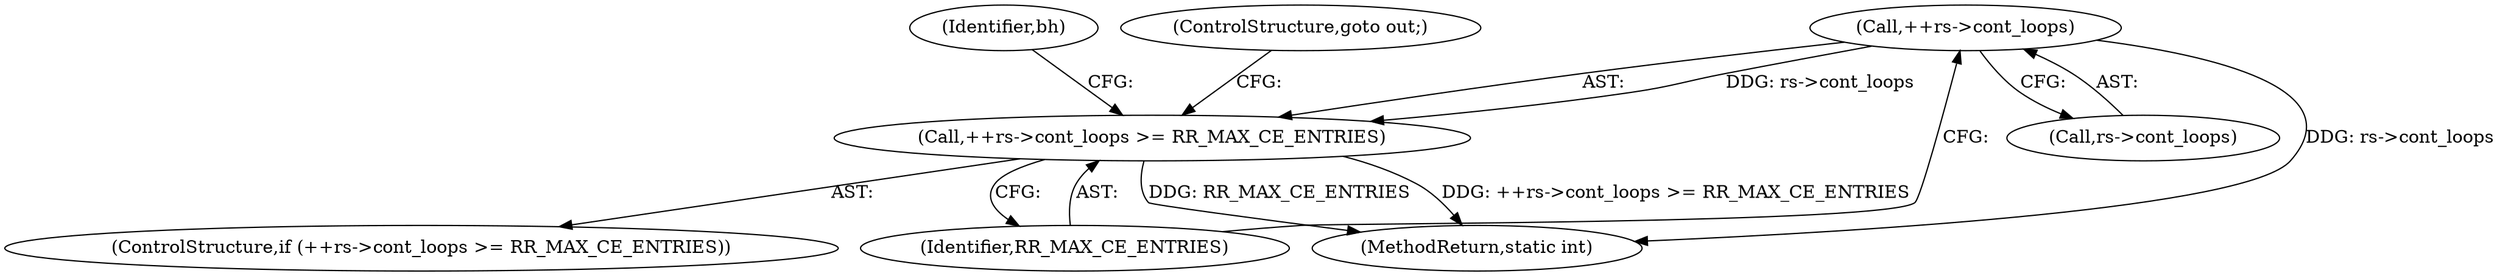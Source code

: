 digraph "0_linux_f54e18f1b831c92f6512d2eedb224cd63d607d3d@pointer" {
"1000194" [label="(Call,++rs->cont_loops)"];
"1000193" [label="(Call,++rs->cont_loops >= RR_MAX_CE_ENTRIES)"];
"1000193" [label="(Call,++rs->cont_loops >= RR_MAX_CE_ENTRIES)"];
"1000198" [label="(Identifier,RR_MAX_CE_ENTRIES)"];
"1000199" [label="(ControlStructure,goto out;)"];
"1000201" [label="(Identifier,bh)"];
"1000194" [label="(Call,++rs->cont_loops)"];
"1000195" [label="(Call,rs->cont_loops)"];
"1000275" [label="(MethodReturn,static int)"];
"1000192" [label="(ControlStructure,if (++rs->cont_loops >= RR_MAX_CE_ENTRIES))"];
"1000194" -> "1000193"  [label="AST: "];
"1000194" -> "1000195"  [label="CFG: "];
"1000195" -> "1000194"  [label="AST: "];
"1000198" -> "1000194"  [label="CFG: "];
"1000194" -> "1000275"  [label="DDG: rs->cont_loops"];
"1000194" -> "1000193"  [label="DDG: rs->cont_loops"];
"1000193" -> "1000192"  [label="AST: "];
"1000193" -> "1000198"  [label="CFG: "];
"1000198" -> "1000193"  [label="AST: "];
"1000199" -> "1000193"  [label="CFG: "];
"1000201" -> "1000193"  [label="CFG: "];
"1000193" -> "1000275"  [label="DDG: ++rs->cont_loops >= RR_MAX_CE_ENTRIES"];
"1000193" -> "1000275"  [label="DDG: RR_MAX_CE_ENTRIES"];
}
